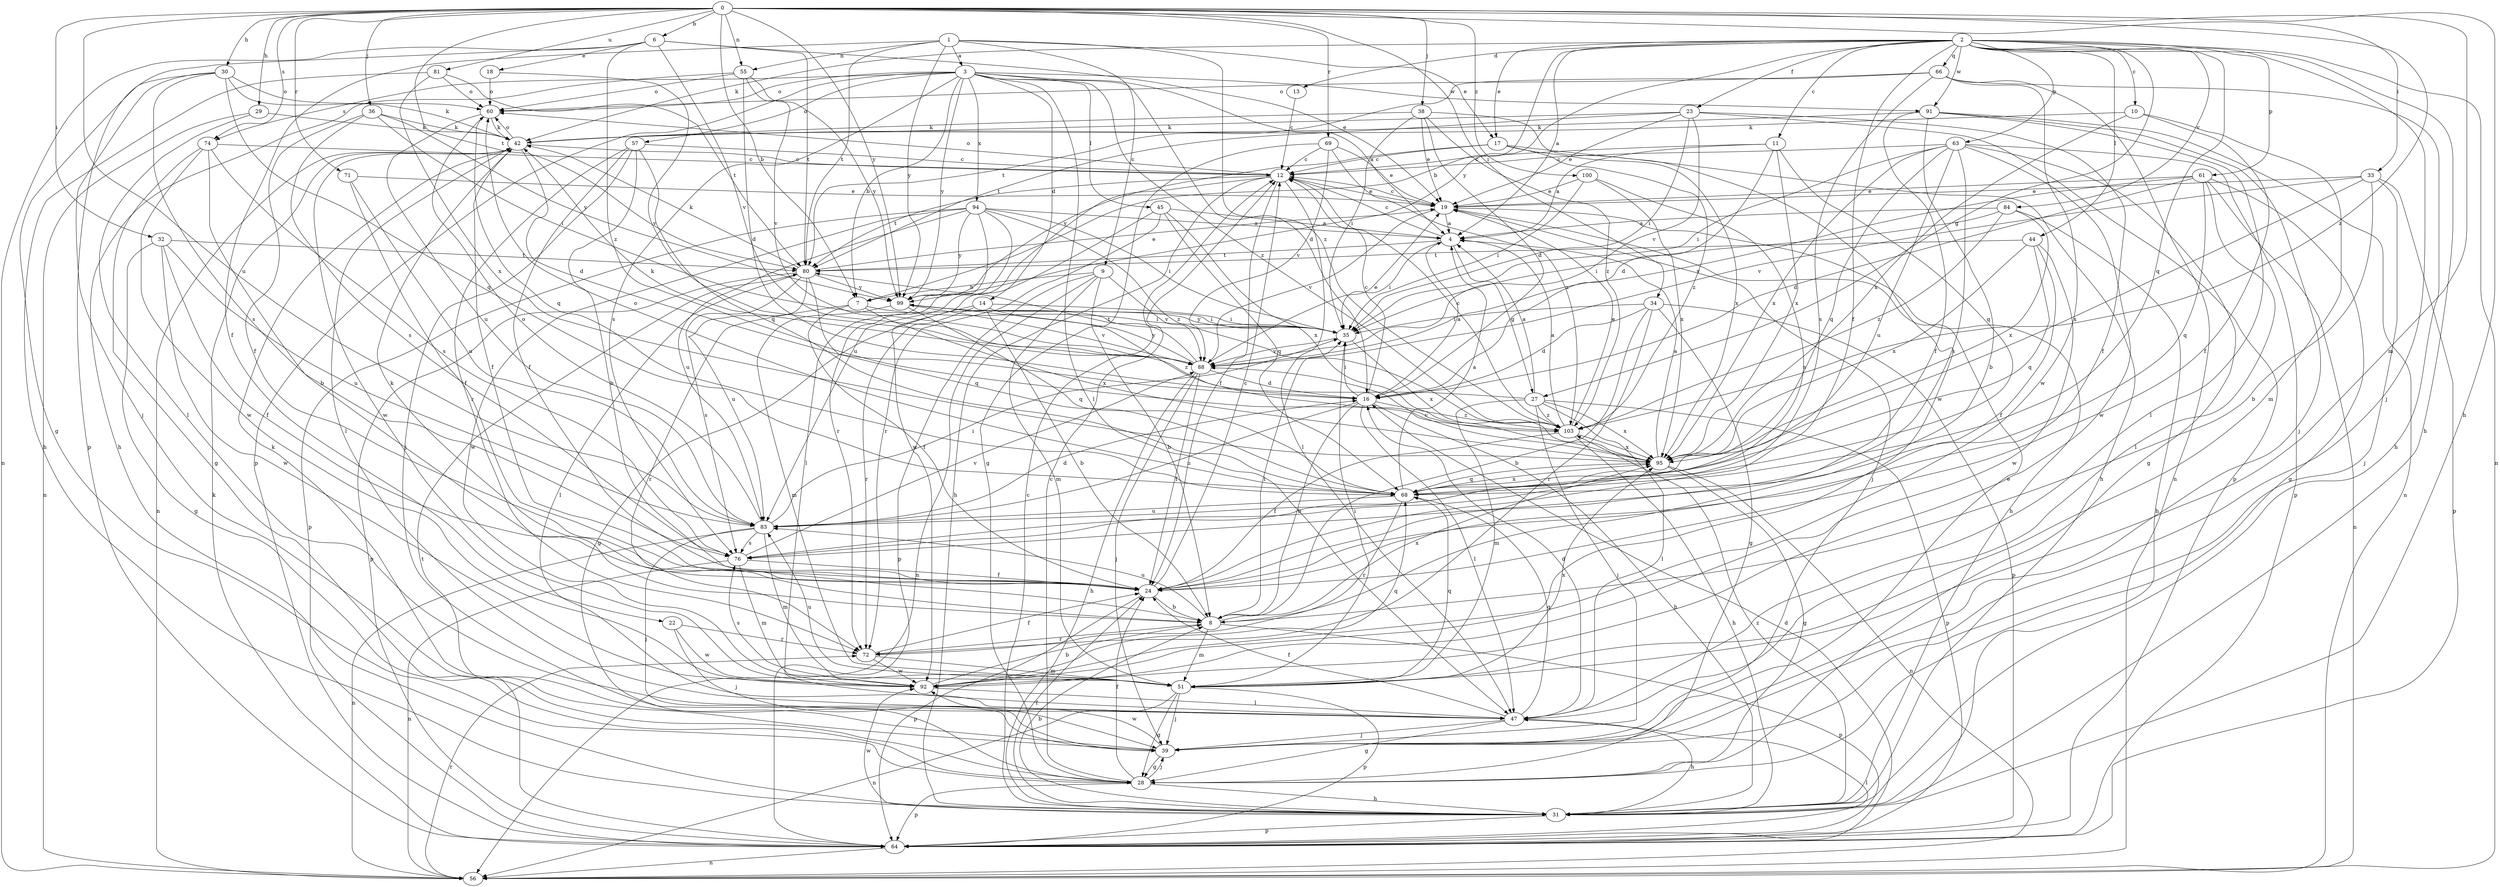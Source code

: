 strict digraph  {
0;
1;
2;
3;
4;
6;
7;
8;
9;
10;
11;
12;
13;
14;
16;
17;
18;
19;
22;
23;
24;
27;
28;
29;
30;
31;
32;
33;
34;
35;
36;
38;
39;
42;
44;
45;
47;
51;
55;
56;
57;
60;
61;
63;
64;
66;
68;
69;
71;
72;
74;
76;
80;
81;
83;
84;
88;
91;
92;
94;
95;
99;
100;
103;
0 -> 6  [label=b];
0 -> 7  [label=b];
0 -> 29  [label=h];
0 -> 30  [label=h];
0 -> 31  [label=h];
0 -> 32  [label=i];
0 -> 33  [label=i];
0 -> 34  [label=i];
0 -> 36  [label=j];
0 -> 38  [label=j];
0 -> 51  [label=m];
0 -> 55  [label=n];
0 -> 69  [label=r];
0 -> 71  [label=r];
0 -> 74  [label=s];
0 -> 80  [label=t];
0 -> 81  [label=u];
0 -> 83  [label=u];
0 -> 99  [label=y];
0 -> 100  [label=z];
0 -> 103  [label=z];
1 -> 3  [label=a];
1 -> 9  [label=c];
1 -> 17  [label=e];
1 -> 22  [label=f];
1 -> 55  [label=n];
1 -> 80  [label=t];
1 -> 99  [label=y];
1 -> 103  [label=z];
2 -> 4  [label=a];
2 -> 7  [label=b];
2 -> 10  [label=c];
2 -> 11  [label=c];
2 -> 13  [label=d];
2 -> 17  [label=e];
2 -> 23  [label=f];
2 -> 24  [label=f];
2 -> 27  [label=g];
2 -> 31  [label=h];
2 -> 39  [label=j];
2 -> 42  [label=k];
2 -> 44  [label=l];
2 -> 56  [label=n];
2 -> 61  [label=p];
2 -> 63  [label=p];
2 -> 66  [label=q];
2 -> 68  [label=q];
2 -> 84  [label=v];
2 -> 91  [label=w];
2 -> 99  [label=y];
3 -> 4  [label=a];
3 -> 7  [label=b];
3 -> 14  [label=d];
3 -> 16  [label=d];
3 -> 45  [label=l];
3 -> 47  [label=l];
3 -> 57  [label=o];
3 -> 60  [label=o];
3 -> 64  [label=p];
3 -> 74  [label=s];
3 -> 76  [label=s];
3 -> 91  [label=w];
3 -> 94  [label=x];
3 -> 99  [label=y];
3 -> 103  [label=z];
4 -> 12  [label=c];
4 -> 27  [label=g];
4 -> 35  [label=i];
4 -> 80  [label=t];
6 -> 18  [label=e];
6 -> 19  [label=e];
6 -> 56  [label=n];
6 -> 64  [label=p];
6 -> 80  [label=t];
6 -> 88  [label=v];
6 -> 103  [label=z];
7 -> 24  [label=f];
7 -> 35  [label=i];
7 -> 72  [label=r];
7 -> 95  [label=x];
8 -> 35  [label=i];
8 -> 42  [label=k];
8 -> 51  [label=m];
8 -> 64  [label=p];
8 -> 72  [label=r];
8 -> 83  [label=u];
8 -> 95  [label=x];
9 -> 7  [label=b];
9 -> 8  [label=b];
9 -> 51  [label=m];
9 -> 56  [label=n];
9 -> 64  [label=p];
9 -> 88  [label=v];
10 -> 24  [label=f];
10 -> 42  [label=k];
10 -> 51  [label=m];
10 -> 95  [label=x];
11 -> 4  [label=a];
11 -> 12  [label=c];
11 -> 16  [label=d];
11 -> 68  [label=q];
11 -> 95  [label=x];
12 -> 19  [label=e];
12 -> 24  [label=f];
12 -> 31  [label=h];
12 -> 47  [label=l];
12 -> 60  [label=o];
12 -> 80  [label=t];
12 -> 83  [label=u];
13 -> 12  [label=c];
14 -> 8  [label=b];
14 -> 28  [label=g];
14 -> 35  [label=i];
14 -> 72  [label=r];
14 -> 103  [label=z];
16 -> 4  [label=a];
16 -> 8  [label=b];
16 -> 12  [label=c];
16 -> 31  [label=h];
16 -> 35  [label=i];
16 -> 47  [label=l];
16 -> 83  [label=u];
16 -> 103  [label=z];
17 -> 12  [label=c];
17 -> 31  [label=h];
17 -> 95  [label=x];
17 -> 99  [label=y];
17 -> 103  [label=z];
18 -> 60  [label=o];
18 -> 88  [label=v];
19 -> 4  [label=a];
19 -> 12  [label=c];
19 -> 31  [label=h];
19 -> 39  [label=j];
19 -> 88  [label=v];
22 -> 39  [label=j];
22 -> 72  [label=r];
22 -> 92  [label=w];
23 -> 19  [label=e];
23 -> 24  [label=f];
23 -> 35  [label=i];
23 -> 42  [label=k];
23 -> 64  [label=p];
23 -> 80  [label=t];
23 -> 88  [label=v];
24 -> 8  [label=b];
24 -> 12  [label=c];
24 -> 64  [label=p];
27 -> 4  [label=a];
27 -> 39  [label=j];
27 -> 42  [label=k];
27 -> 47  [label=l];
27 -> 51  [label=m];
27 -> 64  [label=p];
27 -> 95  [label=x];
27 -> 103  [label=z];
28 -> 12  [label=c];
28 -> 24  [label=f];
28 -> 31  [label=h];
28 -> 39  [label=j];
28 -> 64  [label=p];
29 -> 42  [label=k];
29 -> 47  [label=l];
29 -> 56  [label=n];
30 -> 28  [label=g];
30 -> 39  [label=j];
30 -> 42  [label=k];
30 -> 60  [label=o];
30 -> 68  [label=q];
30 -> 76  [label=s];
31 -> 8  [label=b];
31 -> 12  [label=c];
31 -> 24  [label=f];
31 -> 64  [label=p];
31 -> 92  [label=w];
31 -> 103  [label=z];
32 -> 24  [label=f];
32 -> 28  [label=g];
32 -> 80  [label=t];
32 -> 83  [label=u];
32 -> 92  [label=w];
33 -> 8  [label=b];
33 -> 19  [label=e];
33 -> 39  [label=j];
33 -> 64  [label=p];
33 -> 88  [label=v];
33 -> 95  [label=x];
34 -> 8  [label=b];
34 -> 16  [label=d];
34 -> 28  [label=g];
34 -> 35  [label=i];
34 -> 64  [label=p];
34 -> 72  [label=r];
35 -> 88  [label=v];
35 -> 95  [label=x];
35 -> 99  [label=y];
36 -> 24  [label=f];
36 -> 35  [label=i];
36 -> 42  [label=k];
36 -> 76  [label=s];
36 -> 99  [label=y];
38 -> 16  [label=d];
38 -> 19  [label=e];
38 -> 35  [label=i];
38 -> 42  [label=k];
38 -> 92  [label=w];
38 -> 103  [label=z];
39 -> 19  [label=e];
39 -> 28  [label=g];
39 -> 42  [label=k];
39 -> 92  [label=w];
42 -> 12  [label=c];
42 -> 16  [label=d];
42 -> 24  [label=f];
42 -> 47  [label=l];
42 -> 56  [label=n];
42 -> 60  [label=o];
42 -> 92  [label=w];
44 -> 24  [label=f];
44 -> 68  [label=q];
44 -> 80  [label=t];
44 -> 92  [label=w];
44 -> 95  [label=x];
45 -> 4  [label=a];
45 -> 68  [label=q];
45 -> 72  [label=r];
45 -> 92  [label=w];
45 -> 95  [label=x];
47 -> 16  [label=d];
47 -> 24  [label=f];
47 -> 28  [label=g];
47 -> 31  [label=h];
47 -> 39  [label=j];
47 -> 68  [label=q];
51 -> 28  [label=g];
51 -> 35  [label=i];
51 -> 39  [label=j];
51 -> 56  [label=n];
51 -> 64  [label=p];
51 -> 68  [label=q];
51 -> 83  [label=u];
51 -> 95  [label=x];
55 -> 16  [label=d];
55 -> 31  [label=h];
55 -> 60  [label=o];
55 -> 88  [label=v];
55 -> 99  [label=y];
56 -> 72  [label=r];
57 -> 8  [label=b];
57 -> 12  [label=c];
57 -> 24  [label=f];
57 -> 39  [label=j];
57 -> 68  [label=q];
57 -> 72  [label=r];
60 -> 42  [label=k];
60 -> 68  [label=q];
60 -> 83  [label=u];
61 -> 16  [label=d];
61 -> 19  [label=e];
61 -> 28  [label=g];
61 -> 47  [label=l];
61 -> 56  [label=n];
61 -> 68  [label=q];
61 -> 88  [label=v];
63 -> 12  [label=c];
63 -> 28  [label=g];
63 -> 35  [label=i];
63 -> 64  [label=p];
63 -> 68  [label=q];
63 -> 76  [label=s];
63 -> 83  [label=u];
63 -> 92  [label=w];
63 -> 95  [label=x];
64 -> 16  [label=d];
64 -> 42  [label=k];
64 -> 47  [label=l];
64 -> 56  [label=n];
64 -> 80  [label=t];
66 -> 31  [label=h];
66 -> 56  [label=n];
66 -> 60  [label=o];
66 -> 76  [label=s];
66 -> 80  [label=t];
66 -> 92  [label=w];
68 -> 4  [label=a];
68 -> 60  [label=o];
68 -> 72  [label=r];
68 -> 83  [label=u];
68 -> 95  [label=x];
69 -> 12  [label=c];
69 -> 19  [label=e];
69 -> 28  [label=g];
69 -> 88  [label=v];
69 -> 103  [label=z];
71 -> 19  [label=e];
71 -> 24  [label=f];
71 -> 83  [label=u];
72 -> 24  [label=f];
72 -> 51  [label=m];
72 -> 92  [label=w];
74 -> 8  [label=b];
74 -> 12  [label=c];
74 -> 28  [label=g];
74 -> 76  [label=s];
74 -> 92  [label=w];
76 -> 24  [label=f];
76 -> 51  [label=m];
76 -> 56  [label=n];
76 -> 88  [label=v];
80 -> 19  [label=e];
80 -> 42  [label=k];
80 -> 47  [label=l];
80 -> 64  [label=p];
80 -> 68  [label=q];
80 -> 76  [label=s];
80 -> 83  [label=u];
80 -> 99  [label=y];
81 -> 31  [label=h];
81 -> 60  [label=o];
81 -> 80  [label=t];
81 -> 95  [label=x];
83 -> 16  [label=d];
83 -> 35  [label=i];
83 -> 39  [label=j];
83 -> 51  [label=m];
83 -> 56  [label=n];
83 -> 60  [label=o];
83 -> 76  [label=s];
84 -> 4  [label=a];
84 -> 31  [label=h];
84 -> 35  [label=i];
84 -> 95  [label=x];
84 -> 103  [label=z];
88 -> 16  [label=d];
88 -> 19  [label=e];
88 -> 24  [label=f];
88 -> 31  [label=h];
88 -> 39  [label=j];
88 -> 80  [label=t];
88 -> 99  [label=y];
91 -> 8  [label=b];
91 -> 24  [label=f];
91 -> 39  [label=j];
91 -> 42  [label=k];
91 -> 47  [label=l];
91 -> 56  [label=n];
92 -> 8  [label=b];
92 -> 47  [label=l];
92 -> 68  [label=q];
92 -> 76  [label=s];
94 -> 4  [label=a];
94 -> 35  [label=i];
94 -> 47  [label=l];
94 -> 64  [label=p];
94 -> 72  [label=r];
94 -> 83  [label=u];
94 -> 92  [label=w];
94 -> 99  [label=y];
94 -> 103  [label=z];
95 -> 4  [label=a];
95 -> 28  [label=g];
95 -> 56  [label=n];
95 -> 68  [label=q];
95 -> 88  [label=v];
99 -> 35  [label=i];
99 -> 51  [label=m];
99 -> 68  [label=q];
99 -> 88  [label=v];
100 -> 19  [label=e];
100 -> 35  [label=i];
100 -> 76  [label=s];
100 -> 95  [label=x];
103 -> 4  [label=a];
103 -> 12  [label=c];
103 -> 19  [label=e];
103 -> 24  [label=f];
103 -> 31  [label=h];
103 -> 95  [label=x];
}
